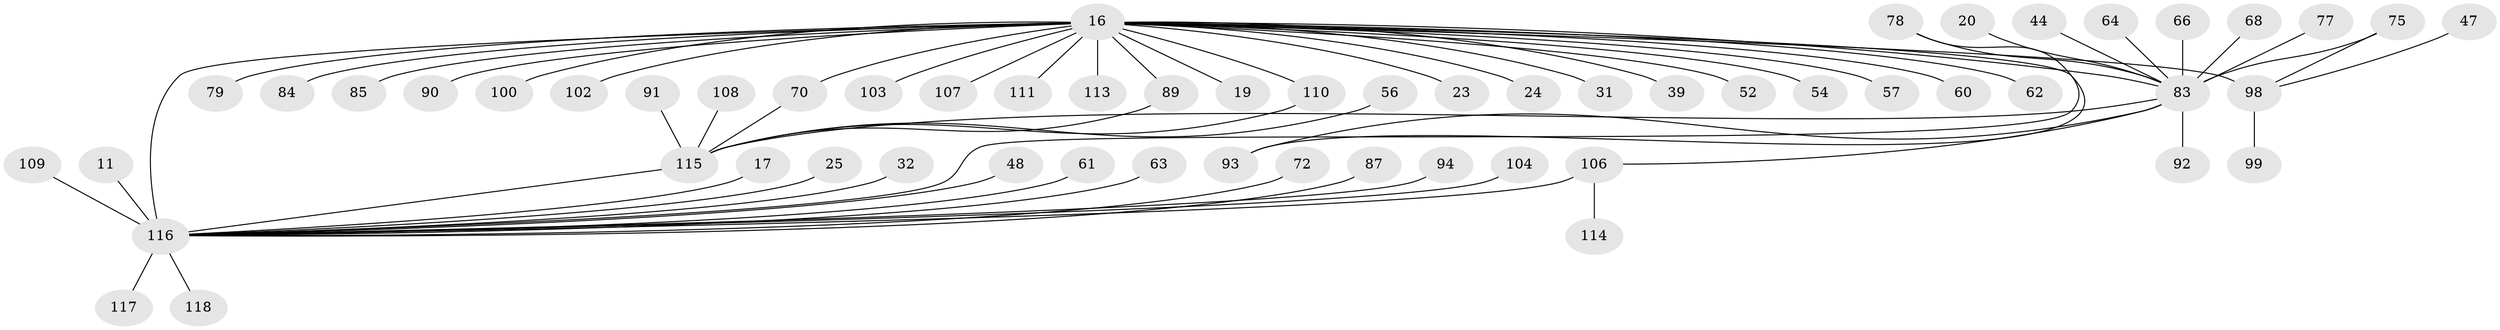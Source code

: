 // original degree distribution, {10: 0.01694915254237288, 8: 0.03389830508474576, 16: 0.00847457627118644, 4: 0.06779661016949153, 7: 0.01694915254237288, 18: 0.01694915254237288, 2: 0.2033898305084746, 1: 0.4830508474576271, 13: 0.00847457627118644, 3: 0.11016949152542373, 9: 0.00847457627118644, 6: 0.00847457627118644, 11: 0.00847457627118644, 5: 0.00847457627118644}
// Generated by graph-tools (version 1.1) at 2025/47/03/09/25 04:47:16]
// undirected, 59 vertices, 66 edges
graph export_dot {
graph [start="1"]
  node [color=gray90,style=filled];
  11;
  16 [super="+9+13"];
  17;
  19;
  20;
  23;
  24;
  25;
  31;
  32;
  39 [super="+37"];
  44;
  47;
  48;
  52;
  54;
  56;
  57;
  60;
  61;
  62;
  63;
  64;
  66;
  68;
  70;
  72;
  75 [super="+59"];
  77 [super="+28+30"];
  78;
  79;
  83 [super="+82+71+41+67"];
  84;
  85 [super="+51"];
  87;
  89 [super="+81"];
  90;
  91;
  92;
  93;
  94;
  98 [super="+6"];
  99 [super="+74"];
  100;
  102;
  103;
  104;
  106 [super="+7+12"];
  107;
  108 [super="+35+38"];
  109;
  110 [super="+105"];
  111 [super="+95"];
  113;
  114 [super="+88"];
  115 [super="+58+97+96+43"];
  116 [super="+34+33+112+86"];
  117;
  118 [super="+101"];
  11 -- 116;
  16 -- 19;
  16 -- 52;
  16 -- 60;
  16 -- 93 [weight=3];
  16 -- 100;
  16 -- 113;
  16 -- 70;
  16 -- 79;
  16 -- 31;
  16 -- 103;
  16 -- 110;
  16 -- 54;
  16 -- 84;
  16 -- 23 [weight=2];
  16 -- 24;
  16 -- 90;
  16 -- 102;
  16 -- 107;
  16 -- 57;
  16 -- 62;
  16 -- 89;
  16 -- 39;
  16 -- 85;
  16 -- 111;
  16 -- 83 [weight=7];
  16 -- 116 [weight=17];
  16 -- 98 [weight=4];
  17 -- 116;
  20 -- 83;
  25 -- 116;
  32 -- 116;
  44 -- 83;
  47 -- 98;
  48 -- 116;
  56 -- 115;
  61 -- 116;
  63 -- 116;
  64 -- 83;
  66 -- 83;
  68 -- 83;
  70 -- 115;
  72 -- 116;
  75 -- 83;
  75 -- 98;
  77 -- 83;
  78 -- 83;
  78 -- 116;
  83 -- 115 [weight=5];
  83 -- 92;
  83 -- 93;
  83 -- 106;
  87 -- 116;
  89 -- 115;
  91 -- 115;
  94 -- 116;
  98 -- 99;
  104 -- 116;
  106 -- 114;
  106 -- 116 [weight=3];
  108 -- 115;
  109 -- 116;
  110 -- 115;
  115 -- 116 [weight=4];
  116 -- 118;
  116 -- 117;
}
